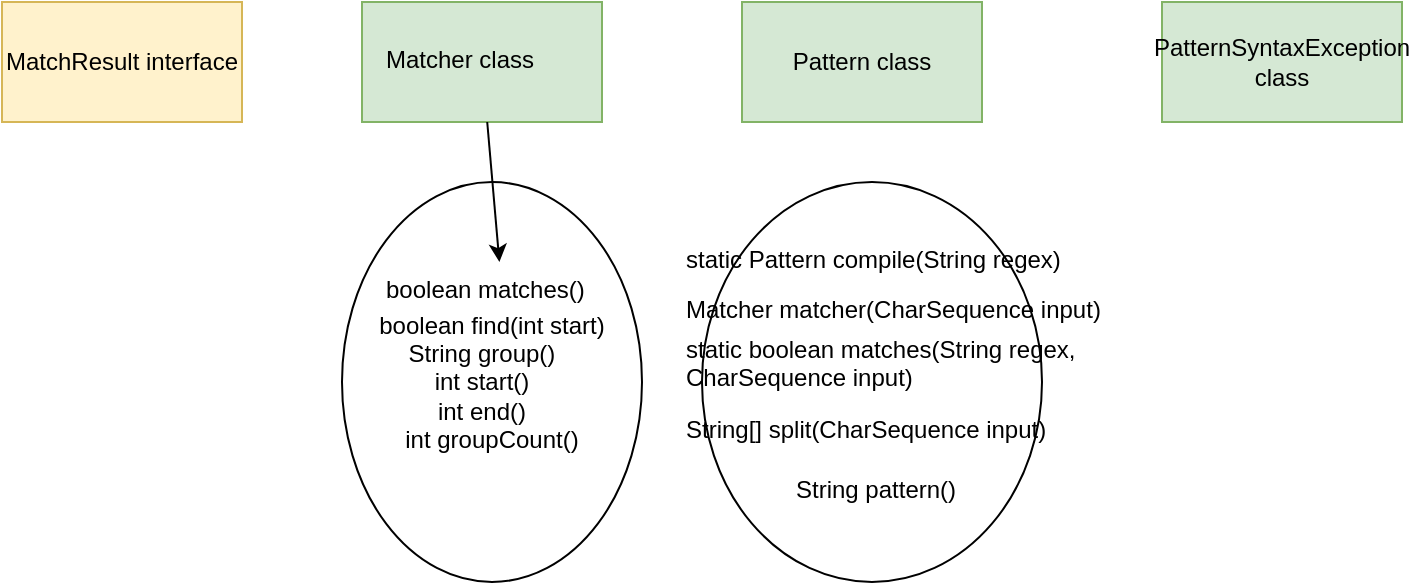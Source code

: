 <mxfile version="11.1.1" type="device"><diagram id="WHR0RDCtnrTECQgngy5H" name="Page-1"><mxGraphModel dx="865" dy="425" grid="1" gridSize="10" guides="1" tooltips="1" connect="1" arrows="1" fold="1" page="1" pageScale="1" pageWidth="827" pageHeight="1169" math="0" shadow="0"><root><mxCell id="0"/><mxCell id="1" parent="0"/><mxCell id="GsUv914-1cvXfOU-_16u-1" value="MatchResult interface" style="rounded=0;whiteSpace=wrap;html=1;fillColor=#fff2cc;strokeColor=#d6b656;" parent="1" vertex="1"><mxGeometry x="20" y="20" width="120" height="60" as="geometry"/></mxCell><mxCell id="GsUv914-1cvXfOU-_16u-2" value="" style="rounded=0;whiteSpace=wrap;html=1;fillColor=#d5e8d4;strokeColor=#82b366;" parent="1" vertex="1"><mxGeometry x="200" y="20" width="120" height="60" as="geometry"/></mxCell><mxCell id="GsUv914-1cvXfOU-_16u-3" value="Matcher class" style="text;html=1;" parent="1" vertex="1"><mxGeometry x="210" y="35" width="100" height="30" as="geometry"/></mxCell><mxCell id="GsUv914-1cvXfOU-_16u-4" value="Pattern class" style="rounded=0;whiteSpace=wrap;html=1;fillColor=#d5e8d4;strokeColor=#82b366;" parent="1" vertex="1"><mxGeometry x="390" y="20" width="120" height="60" as="geometry"/></mxCell><mxCell id="GsUv914-1cvXfOU-_16u-5" value="PatternSyntaxException class" style="rounded=0;whiteSpace=wrap;html=1;fillColor=#d5e8d4;strokeColor=#82b366;" parent="1" vertex="1"><mxGeometry x="600" y="20" width="120" height="60" as="geometry"/></mxCell><mxCell id="GsUv914-1cvXfOU-_16u-6" value="boolean find(int start)&lt;br&gt;String group()&amp;nbsp;&amp;nbsp;&amp;nbsp; &lt;br&gt;int start()&amp;nbsp;&amp;nbsp;&amp;nbsp; &lt;br&gt;int end()&amp;nbsp;&amp;nbsp;&amp;nbsp; &lt;br&gt;int groupCount()" style="ellipse;whiteSpace=wrap;html=1;" parent="1" vertex="1"><mxGeometry x="190" y="110" width="150" height="200" as="geometry"/></mxCell><mxCell id="GsUv914-1cvXfOU-_16u-7" value="boolean matches()" style="text;html=1;" parent="1" vertex="1"><mxGeometry x="210" y="150" width="120" height="30" as="geometry"/></mxCell><mxCell id="GsUv914-1cvXfOU-_16u-8" value="" style="endArrow=classic;html=1;" parent="1" source="GsUv914-1cvXfOU-_16u-2" target="GsUv914-1cvXfOU-_16u-7" edge="1"><mxGeometry width="50" height="50" relative="1" as="geometry"><mxPoint x="20" y="370" as="sourcePoint"/><mxPoint x="230" y="220" as="targetPoint"/></mxGeometry></mxCell><mxCell id="GsUv914-1cvXfOU-_16u-9" value="" style="ellipse;whiteSpace=wrap;html=1;" parent="1" vertex="1"><mxGeometry x="370" y="110" width="170" height="200" as="geometry"/></mxCell><mxCell id="GsUv914-1cvXfOU-_16u-11" value="static Pattern compile(String regex)" style="text;html=1;" parent="1" vertex="1"><mxGeometry x="360" y="135" width="210" height="30" as="geometry"/></mxCell><mxCell id="GsUv914-1cvXfOU-_16u-12" value="Matcher matcher(CharSequence input)" style="text;html=1;" parent="1" vertex="1"><mxGeometry x="360" y="160" width="230" height="30" as="geometry"/></mxCell><mxCell id="GsUv914-1cvXfOU-_16u-13" value="&lt;div&gt;static boolean matches(String regex,&lt;/div&gt;&lt;div&gt; CharSequence input)&lt;/div&gt;" style="text;html=1;" parent="1" vertex="1"><mxGeometry x="360" y="180" width="200" height="30" as="geometry"/></mxCell><mxCell id="GsUv914-1cvXfOU-_16u-14" value="String[] split(CharSequence input)" style="text;html=1;" parent="1" vertex="1"><mxGeometry x="360" y="220" width="200" height="30" as="geometry"/></mxCell><mxCell id="GsUv914-1cvXfOU-_16u-15" value="String pattern()" style="text;html=1;" parent="1" vertex="1"><mxGeometry x="415" y="250" width="100" height="30" as="geometry"/></mxCell></root></mxGraphModel></diagram></mxfile>